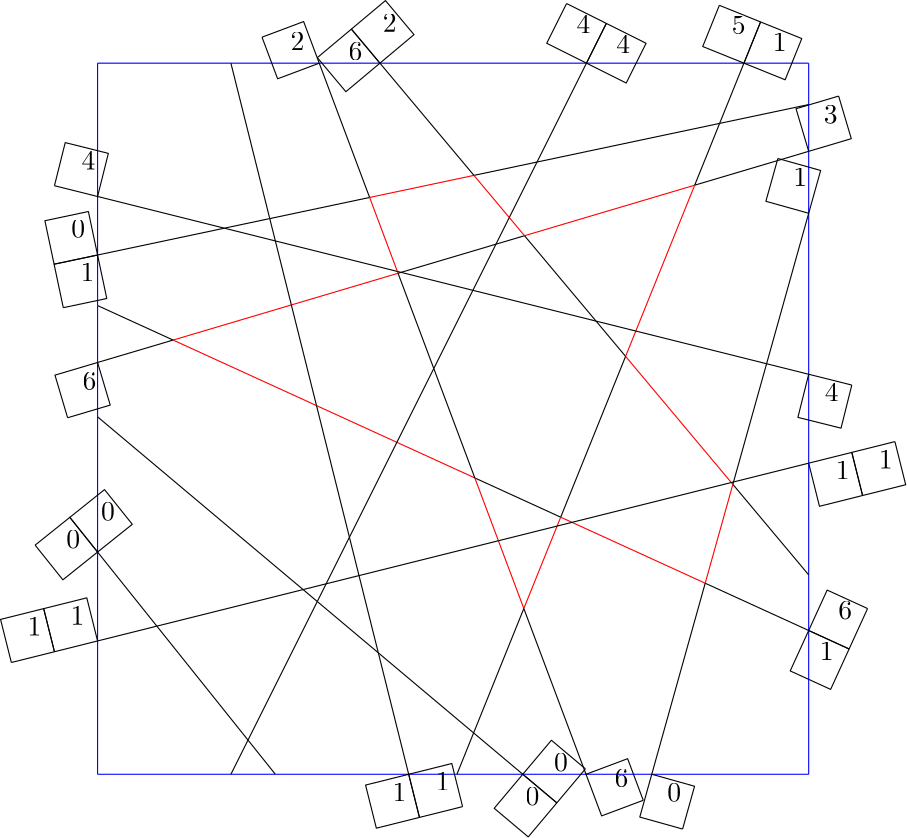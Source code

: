 <?xml version="1.0" encoding="UTF-8"?>
<ipe version="70005" creator="HGeometry"><ipestyle name="basic">
<color name="red" value="1 0 0"/>
<color name="green" value="0 1 0"/>
<color name="blue" value="0 0 1"/>
<color name="yellow" value="1 1 0"/>
<color name="orange" value="1 0.647 0"/>
<color name="gold" value="1 0.843 0"/>
<color name="purple" value="0.627 0.125 0.941"/>
<color name="gray" value="0.745 0.745 0.745"/>
<color name="brown" value="0.647 0.165 0.165"/>
<color name="navy" value="0 0 0.502"/>
<color name="pink" value="1 0.753 0.796"/>
<color name="seagreen" value="0.18 0.545 0.341"/>
<color name="turquoise" value="0.251 0.878 0.816"/>
<color name="violet" value="0.933 0.51 0.933"/>
<color name="darkblue" value="0 0 0.545"/>
<color name="darkcyan" value="0 0.545 0.545"/>
<color name="darkgray" value="0.663 0.663 0.663"/>
<color name="darkgreen" value="0 0.392 0"/>
<color name="darkmagenta" value="0.545 0 0.545"/>
<color name="darkorange" value="1 0.549 0"/>
<color name="darkred" value="0.545 0 0"/>
<color name="lightblue" value="0.678 0.847 0.902"/>
<color name="lightcyan" value="0.878 1 1"/>
<color name="lightgray" value="0.827 0.827 0.827"/>
<color name="lightgreen" value="0.565 0.933 0.565"/>
<color name="lightyellow" value="1 1 0.878"/>
<dashstyle name="dashed" value="[4] 0"/>
<dashstyle name="dotted" value="[1 3] 0"/>
<dashstyle name="dash dotted" value="[4 2 1 2] 0"/>
<dashstyle name="dash dot dotted" value="[4 2 1 2 1 2] 0"/>
<pen name="heavier" value="0.8"/>
<pen name="fat" value="1.2"/>
<pen name="ultrafat" value="2"/>
<textsize name="large" value="\large"/>
<textsize name="Large" value="\Large"/>
<textsize name="LARGE" value="\LARGE"/>
<textsize name="huge" value="\huge"/>
<textsize name="Huge" value="\Huge"/>
<textsize name="small" value="\small"/>
<textsize name="footnote" value="\footnotesize"/>
<textsize name="tiny" value="\tiny"/>
<symbolsize name="small" value="2"/>
<symbolsize name="tiny" value="1.1"/>
<symbolsize name="large" value="5"/>
<arrowsize name="small" value="5"/>
<arrowsize name="tiny" value="3"/>
<arrowsize name="large" value="10"/>
<gridsize name="4 pts" value="4"/>
<gridsize name="8 pts (~3 mm)" value="8"/>
<gridsize name="16 pts (~6 mm)" value="16"/>
<gridsize name="32 pts (~12 mm)" value="32"/>
<gridsize name="10 pts (~3.5 mm)" value="10"/>
<gridsize name="20 pts (~7 mm)" value="20"/>
<gridsize name="14 pts (~5 mm)" value="14"/>
<gridsize name="28 pts (~10 mm)" value="28"/>
<gridsize name="56 pts (~20 mm)" value="56"/>
<anglesize name="90 deg" value="90"/>
<anglesize name="60 deg" value="60"/>
<anglesize name="45 deg" value="45"/>
<anglesize name="30 deg" value="30"/>
<anglesize name="22.5 deg" value="22.5"/>
<symbol name="mark/circle(sx)" transformations="translations">
<path fill="sym-stroke">
0.6 0 0 0.6 0 0 e 0.4 0 0 0.4 0 0 e
</path></symbol>
<symbol name="mark/disk(sx)" transformations="translations">
<path fill="sym-stroke">
0.6 0 0 0.6 0 0 e
</path></symbol>
<symbol name="mark/fdisk(sfx)" transformations="translations">
<group><path fill="sym-fill">
0.5 0 0 0.5 0 0 e
</path><path fill="sym-stroke" fillrule="eofill">
0.6 0 0 0.6 0 0 e 0.4 0 0 0.4 0 0 e
</path></group></symbol>
<symbol name="mark/box(sx)" transformations="translations">
<path fill="sym-stroke" fillrule="eofill">
-0.6 -0.6 m 0.6 -0.6 l 0.6 0.6 l -0.6 0.6 l h
-0.4 -0.4 m 0.4 -0.4 l 0.4 0.4 l -0.4 0.4 l h</path></symbol>
<symbol name="mark/square(sx)" transformations="translations">
<path fill="sym-stroke">
-0.6 -0.6 m 0.6 -0.6 l 0.6 0.6 l -0.6 0.6 l h</path></symbol>
<symbol name="mark/fsquare(sfx)" transformations="translations">
<group><path fill="sym-fill">
-0.5 -0.5 m 0.5 -0.5 l 0.5 0.5 l -0.5 0.5 l h</path>
<path fill="sym-stroke" fillrule="eofill">
-0.6 -0.6 m 0.6 -0.6 l 0.6 0.6 l -0.6 0.6 l h
-0.4 -0.4 m 0.4 -0.4 l 0.4 0.4 l -0.4 0.4 l h</path></group></symbol>
<symbol name="mark/cross(sx)" transformations="translations">
<group><path fill="sym-stroke">
-0.43 -0.57 m 0.57 0.43 l 0.43 0.57 l -0.57 -0.43 l h</path>
<path fill="sym-stroke">
-0.43 0.57 m 0.57 -0.43 l 0.43 -0.57 l -0.57 0.43 l h</path>
</group></symbol>
<symbol name="arrow/arc(spx)">
<path pen="sym-pen" stroke="sym-stroke" fill="sym-stroke">
0 0 m -1.0 0.333 l -1.0 -0.333 l h</path></symbol>
<symbol name="arrow/farc(spx)">
<path pen="sym-pen" stroke="sym-stroke" fill="white">
0 0 m -1.0 0.333 l -1.0 -0.333 l h</path></symbol>
<symbol name="arrow/ptarc(spx)">
<path pen="sym-pen" stroke="sym-stroke" fill="sym-stroke">
0 0 m -1.0 0.333 l -0.8 0 l -1.0 -0.333 l h</path></symbol>
<symbol name="arrow/fptarc(spx)">
<path pen="sym-pen" stroke="sym-stroke" fill="white">
0 0 m -1.0 0.333 l -0.8 0 l -1.0 -0.333 l h</path></symbol>
<symbol name="arrow/fnormal(spx)">
<path pen="sym-pen" stroke="sym-stroke" fill="white">
0 0 m -1.0 0.333 l -1.0 -0.333 l h</path></symbol>
<symbol name="arrow/pointed(spx)">
<path pen="sym-pen" stroke="sym-stroke" fill="sym-stroke">
0 0 m -1.0 0.333 l -0.8 0 l -1.0 -0.333 l h</path></symbol>
<symbol name="arrow/fpointed(spx)">
<path pen="sym-pen" stroke="sym-stroke" fill="white">
0 0 m -1.0 0.333 l -0.8 0 l -1.0 -0.333 l h</path></symbol>
<symbol name="arrow/linear(spx)">
<path pen="sym-pen" stroke="sym-stroke">
-1.0 0.333 m 0 0 l -1.0 -0.333 l</path></symbol>
<symbol name="arrow/fdouble(spx)">
<path pen="sym-pen" stroke="sym-stroke" fill="white">
0 0 m -1.0 0.333 l -1.0 -0.333 l h
-1 0 m -2.0 0.333 l -2.0 -0.333 l h
</path></symbol>
<symbol name="arrow/double(spx)">
<path pen="sym-pen" stroke="sym-stroke" fill="sym-stroke">
0 0 m -1.0 0.333 l -1.0 -0.333 l h
-1 0 m -2.0 0.333 l -2.0 -0.333 l h
</path></symbol>
<tiling name="falling" angle="-60" width="1" step="4"/>
<tiling name="rising" angle="30" width="1" step="4"/>
<textstyle name="center" begin="\begin{center}" end="\end{center}"/>
<textstyle name="itemize" begin="\begin{itemize}" end="\end{itemize}"/>
<textstyle name="item" begin="\begin{itemize}\item{}" end="\end{itemize}"/>
</ipestyle><page><path stroke="blue">-128.0 128.0 m
-112.001785 128.0 -96.00357 128.0 -80.0 128.0 c
</path><path stroke="blue">-80.0 128.0 m
-69.40374 128.0 -58.802116 128.0 -48.2005 128.0 c
</path><path stroke="blue">-48.2005 128.0 m
-40.917866 128.0 -33.635235 128.0 -26.3526 128.0 c
</path><path stroke="blue">-26.3526 128.0 m
-1.5661601 128.0 23.220278 128.0 48.0 128.0 c
</path><path stroke="blue">48.0 128.0 m
66.901146 128.0 85.79557 128.0 104.69 128.0 c
</path><path stroke="blue">104.69 128.0 m
112.46 128.0 120.23 128.0 128.0 128.0 c
</path><path stroke="blue">128.0 128.0 m
128.0 123.035 128.0 118.07 128.0 113.105 c
</path><path stroke="blue">128.0 113.105 m
128.0 107.49133 128.0 101.87767 128.0 96.264 c
</path><path stroke="blue">128.0 96.264 m
128.0 88.8296 128.0 81.3952 128.0 73.9608 c
</path><path stroke="blue">128.0 73.9608 m
128.0 54.640224 128.0 35.319653 128.0 16.0 c
</path><path stroke="blue">128.0 16.0 m
128.0 5.331049 128.0 -5.336981 128.0 -16.0 c
</path><path stroke="blue">128.0 -16.0 m
128.0 -29.408907 128.0 -42.812805 128.0 -56.2167 c
</path><path stroke="blue">128.0 -56.2167 m
128.0 -62.892467 128.0 -69.56823 128.0 -76.244 c
</path><path stroke="blue">128.0 -76.244 m
128.0 -93.496 128.0 -110.748 128.0 -128.0 c
</path><path stroke="blue">128.0 -128.0 m
109.169365 -128.0 90.33873 -128.0 71.5081 -128.0 c
</path><path stroke="blue">71.5081 -128.0 m
63.618565 -128.0 55.729034 -128.0 47.8395 -128.0 c
</path><path stroke="blue">47.8395 -128.0 m
40.2534 -128.0 32.6673 -128.0 25.0812 -128.0 c
</path><path stroke="blue">25.0812 -128.0 m
17.176483 -128.0 9.271767 -128.0 1.36705 -128.0 c
</path><path stroke="blue">1.36705 -128.0 m
-4.4206724 -128.0 -10.208395 -128.0 -16.0 -128.0 c
</path><path stroke="blue">-16.0 -128.0 m
-31.998552 -128.0 -48.000988 -128.0 -64.0 -128.0 c
</path><path stroke="blue">-64.0 -128.0 m
-69.335815 -128.0 -74.668205 -128.0 -80.0 -128.0 c
</path><path stroke="blue">-80.0 -128.0 m
-96.0004 -128.0 -112.0002 -128.0 -128.0 -128.0 c
</path><path stroke="blue">-128.0 -128.0 m
-128.0 -112.00151 -128.0 -96.00301 -128.0 -80.0 c
</path><path stroke="blue">-128.0 -80.0 m
-128.0 -69.33886 -128.0 -58.6732 -128.0 -48.0 c
</path><path stroke="blue">-128.0 -48.0 m
-128.0 -31.77866 -128.0 -15.549787 -128.0 0.67909 c
</path><path stroke="blue">-128.0 0.67909 m
-128.0 7.2031264 -128.0 13.727163 -128.0 20.2512 c
</path><path stroke="blue">-128.0 20.2512 m
-128.0 27.0787 -128.0 33.9062 -128.0 40.7337 c
</path><path stroke="blue">-128.0 40.7337 m
-128.0 46.8026 -128.0 52.8715 -128.0 58.9404 c
</path><path stroke="blue">-128.0 58.9404 m
-128.0 65.96269 -128.0 72.98499 -128.0 80.0 c
</path><path stroke="blue">-128.0 80.0 m
-128.0 96.00486 -128.0 112.002426 -128.0 128.0 c
</path><path stroke="black">-128.0 58.9404 m
-112.79146 62.158226 -97.58292 65.37605 -82.374725 68.5937 c
</path><path stroke="black">-82.374725 68.5937 m
-76.91898 69.74813 -71.4636 70.90239 -66.01389 72.0553 c
</path><path stroke="black">-66.01389 72.0553 m
-54.027477 74.59152 -42.046738 77.12641 -30.066 79.6613 c
</path><path stroke="red">-30.066 79.6613 m
-17.546837 82.310135 -5.0276732 84.95897 7.49149 87.6078 c
</path><path stroke="black">7.49149 87.6078 m
15.061985 89.20958 22.63248 90.811356 30.206821 92.413765 c
</path><path stroke="black">30.206821 92.413765 m
52.115482 97.04942 74.02799 101.685715 95.9405 106.322 c
</path><path stroke="black">95.9405 106.322 m
106.627 108.583 117.3135 110.844 128.0 113.105 c
</path><path stroke="black">-128.0 20.2512 m
-118.94334 22.940332 -109.886665 25.629467 -100.83 28.3186 c
</path><path stroke="red">-100.83 28.3186 m
-86.6325 32.534206 -72.43499 36.74981 -58.241066 40.964355 c
</path><path stroke="red">-58.241066 40.964355 m
-45.434193 44.767044 -32.630898 48.568672 -19.8276 52.3703 c
</path><path stroke="black">-19.8276 52.3703 m
-19.470127 52.47644 -19.112656 52.582584 -18.755234 52.688797 c
</path><path stroke="black">-18.755234 52.688797 m
-7.364219 56.070976 4.026744 59.453224 15.417759 62.835476 c
</path><path stroke="black">15.417759 62.835476 m
18.842405 63.852352 22.267103 64.869225 25.6918 65.8861 c
</path><path stroke="red">25.6918 65.8861 m
46.115566 71.95043 66.53933 78.01476 86.9631 84.0791 c
</path><path stroke="black">86.9631 84.0791 m
100.64207 88.14073 114.32103 92.20237 128.0 96.264 c
</path><path stroke="black">-128.0 0.67909 m
-103.340324 -20.049576 -78.68066 -40.77824 -54.02261 -61.50578 c
</path><path stroke="black">-54.02261 -61.50578 m
-52.316135 -62.939983 -50.611286 -64.37306 -48.904087 -65.8081 c
</path><path stroke="black">-48.904087 -65.8081 m
-41.580288 -71.964424 -34.25413 -78.12272 -26.930298 -84.27893 c
</path><path stroke="black">-26.930298 -84.27893 m
-15.493941 -93.892334 -4.0599046 -103.50367 7.37413 -113.115 c
</path><path stroke="black">7.37413 -113.115 m
13.276486 -118.07667 19.178843 -123.03833 25.0812 -128.0 c
</path><path stroke="black">-128.0 40.7337 m
-118.94334 36.595333 -109.886665 32.456966 -100.83 28.3186 c
</path><path stroke="red">-100.83 28.3186 m
-83.612305 20.451063 -66.39461 12.583527 -49.17926 4.717159 c
</path><path stroke="red">-49.17926 4.717159 m
-39.534653 0.31000832 -29.892391 -4.0959735 -20.250742 -8.501569 c
</path><path stroke="red">-20.250742 -8.501569 m
-10.893022 -12.7776375 -1.5359162 -17.053318 7.82119 -21.329 c
</path><path stroke="black">7.82119 -21.329 m
18.121193 -26.035534 28.421198 -30.742067 38.7212 -35.4486 c
</path><path stroke="red">38.7212 -35.4486 m
40.073914 -36.066715 41.42663 -36.684826 42.782566 -37.304333 c
</path><path stroke="red">42.782566 -37.304333 m
58.76846 -44.60906 74.75758 -51.91518 90.7467 -59.2213 c
</path><path stroke="black">90.7467 -59.2213 m
103.16447 -64.89553 115.58223 -70.56976 128.0 -76.244 c
</path><path stroke="black">-48.2005 128.0 m
-42.155666 111.8871 -36.110832 95.7742 -30.066 79.6613 c
</path><path stroke="red">-30.066 79.6613 m
-26.73402 70.77973 -23.40204 61.898163 -20.070618 53.017643 c
</path><path stroke="red">-20.070618 53.017643 m
-19.98924 52.801163 -19.90842 52.58573 -19.8276 52.3703 c
</path><path stroke="black">-19.8276 52.3703 m
-15.540102 40.94175 -11.252605 29.5132 -6.962024 18.07588 c
</path><path stroke="black">-6.962024 18.07588 m
-2.036342 4.946768 2.8924243 -8.191116 7.82119 -21.329 c
</path><path stroke="red">7.82119 -21.329 m
10.647042 -28.861456 13.472896 -36.393913 16.298359 -43.9254 c
</path><path stroke="red">16.298359 -43.9254 m
19.349865 -52.05928 22.400982 -60.192184 25.4521 -68.3251 c
</path><path stroke="black">25.4521 -68.3251 m
32.914566 -88.216736 40.377033 -108.10837 47.8395 -128.0 c
</path><path stroke="black">-26.3526 128.0 m
-15.071237 114.535934 -3.7898736 101.07187 7.49149 87.6078 c
</path><path stroke="red">7.49149 87.6078 m
11.732008 82.54683 15.9725275 77.485855 20.212654 72.425316 c
</path><path stroke="red">20.212654 72.425316 m
22.039297 70.245285 23.86555 68.0657 25.6918 65.8861 c
</path><path stroke="black">25.6918 65.8861 m
34.279987 55.63627 42.868176 45.386436 51.457325 35.13566 c
</path><path stroke="black">51.457325 35.13566 m
55.000343 30.906935 58.544323 26.677269 62.0883 22.4476 c
</path><path stroke="red">62.0883 22.4476 m
74.77223 7.309707 87.45616 -7.828185 100.13922 -22.965162 c
</path><path stroke="red">100.13922 -22.965162 m
100.327065 -23.18922 100.51403 -23.41236 100.701 -23.6355 c
</path><path stroke="black">100.701 -23.6355 m
109.80067 -34.4959 118.90033 -45.3563 128.0 -56.2167 c
</path><path stroke="black">104.69 128.0 m
101.7735 120.774 98.857 113.548 95.9405 106.322 c
</path><path stroke="black">95.9405 106.322 m
92.94804 98.9077 89.95557 91.4934 86.9631 84.0791 c
</path><path stroke="red">86.9631 84.0791 m
79.897224 66.572205 72.831345 49.065308 65.76533 31.55862 c
</path><path stroke="red">65.76533 31.55862 m
64.53975 28.521473 63.314022 25.484537 62.0883 22.4476 c
</path><path stroke="black">62.0883 22.4476 m
54.299267 3.1488671 46.510235 -16.149866 38.7212 -35.4486 c
</path><path stroke="red">38.7212 -35.4486 m
38.292503 -36.510773 37.863804 -37.572945 37.43224 -38.64196 c
</path><path stroke="red">37.43224 -38.64196 m
33.440773 -48.531776 29.446436 -58.428436 25.4521 -68.3251 c
</path><path stroke="black">25.4521 -68.3251 m
19.42611 -83.255066 13.40012 -98.185036 7.37413 -113.115 c
</path><path stroke="black">7.37413 -113.115 m
5.37177 -118.07667 3.3694098 -123.03833 1.36705 -128.0 c
</path><path stroke="black">128.0 73.9608 m
122.94864 55.901752 117.897285 37.842705 112.8472 19.788258 c
</path><path stroke="black">112.8472 19.788258 m
108.87926 5.602487 104.9126 -8.578682 100.94483 -22.763777 c
</path><path stroke="black">100.94483 -22.763777 m
100.86429 -23.051733 100.782646 -23.343616 100.701 -23.6355 c
</path><path stroke="red">100.701 -23.6355 m
97.3829 -35.497433 94.0648 -47.359367 90.7467 -59.2213 c
</path><path stroke="black">90.7467 -59.2213 m
84.33383 -82.14753 77.92097 -105.07377 71.5081 -128.0 c
</path><path stroke="black">-128.0 -80.0 m
-120.88802 -78.22201 -113.77604 -76.44401 -106.666565 -74.66667 c
</path><path stroke="black">-106.666565 -74.66667 m
-89.11719 -70.2793 -71.57031 -65.89258 -54.02261 -61.50578 c
</path><path stroke="black">-54.02261 -61.50578 m
-51.252605 -60.813152 -48.48177 -60.12044 -45.714233 -59.428406 c
</path><path stroke="black">-45.714233 -59.428406 m
-41.76823 -58.44206 -37.82552 -57.45638 -33.882385 -56.470398 c
</path><path stroke="black">-33.882385 -56.470398 m
-17.153646 -52.28841 -0.42447853 -48.10612 16.298359 -43.9254 c
</path><path stroke="black">16.298359 -43.9254 m
23.346354 -42.16341 30.388021 -40.402996 37.43224 -38.64196 c
</path><path stroke="black">37.43224 -38.64196 m
39.216145 -38.195965 41.002605 -37.749348 42.782566 -37.304333 c
</path><path stroke="black">42.782566 -37.304333 m
61.903645 -32.52409 81.01823 -27.745443 100.13922 -22.965162 c
</path><path stroke="black">100.13922 -22.965162 m
100.40365 -22.899088 100.67448 -22.83138 100.94483 -22.763777 c
</path><path stroke="black">100.94483 -22.763777 m
109.96354 -20.509115 118.98177 -18.254557 128.0 -16.0 c
</path><path stroke="black">-80.0 128.0 m
-75.33789 109.35156 -70.67578 90.703125 -66.01389 72.0553 c
</path><path stroke="black">-66.01389 72.0553 m
-65.3431 69.3724 -64.67252 66.6901 -64.0 64.0 c
</path><path stroke="black">-64.0 64.0 m
-62.078777 56.315105 -60.159504 48.63802 -58.241066 40.964355 c
</path><path stroke="black">-58.241066 40.964355 m
-55.219402 28.877605 -52.198566 16.794271 -49.17926 4.717159 c
</path><path stroke="black">-49.17926 4.717159 m
-45.229816 -11.0807295 -41.281902 -26.872396 -37.333313 -42.666504 c
</path><path stroke="black">-37.333313 -42.666504 m
-36.18294 -47.26823 -35.031902 -51.872395 -33.882385 -56.470398 c
</path><path stroke="black">-33.882385 -56.470398 m
-31.564453 -65.74219 -29.248047 -75.00781 -26.930298 -84.27893 c
</path><path stroke="black">-26.930298 -84.27893 m
-23.28776 -98.84896 -19.64388 -113.42448 -16.0 -128.0 c
</path><path stroke="black">128.0 16.0 m
122.95052 17.26237 117.90104 18.52474 112.8472 19.788258 c
</path><path stroke="black">112.8472 19.788258 m
97.15365 23.711588 81.45573 27.636068 65.76533 31.55862 c
</path><path stroke="black">65.76533 31.55862 m
60.992188 32.751953 56.226563 33.94336 51.457325 35.13566 c
</path><path stroke="black">51.457325 35.13566 m
36.679688 38.83008 21.898438 42.52539 7.110962 46.22223 c
</path><path stroke="black">7.110962 46.22223 m
-1.5078125 48.376953 -10.1328125 50.533203 -18.755234 52.688797 c
</path><path stroke="black">-18.755234 52.688797 m
-19.195313 52.79883 -19.632813 52.908203 -20.070618 53.017643 c
</path><path stroke="black">-20.070618 53.017643 m
-34.710938 56.677734 -49.351563 60.33789 -64.0 64.0 c
</path><path stroke="black">-64.0 64.0 m
-70.1276 65.5319 -76.2474 67.06185 -82.374725 68.5937 c
</path><path stroke="black">-82.374725 68.5937 m
-97.578125 72.39453 -112.78906 76.197266 -128.0 80.0 c
</path><path stroke="black">48.0 128.0 m
42.06901 116.13802 36.13802 104.27604 30.206821 92.413765 c
</path><path stroke="black">30.206821 92.413765 m
26.876303 85.7526 23.545572 79.09115 20.212654 72.425316 c
</path><path stroke="black">20.212654 72.425316 m
18.615885 69.23177 17.016928 66.03385 15.417759 62.835476 c
</path><path stroke="black">15.417759 62.835476 m
12.649739 57.29948 9.881511 51.76302 7.110962 46.22223 c
</path><path stroke="black">7.110962 46.22223 m
2.4205732 36.841145 -2.2721355 27.455729 -6.962024 18.07588 c
</path><path stroke="black">-6.962024 18.07588 m
-11.394531 9.2109375 -15.824218 0.35156298 -20.250742 -8.501569 c
</path><path stroke="black">-20.250742 -8.501569 m
-25.946615 -19.893229 -31.639322 -31.278646 -37.333313 -42.666504 c
</path><path stroke="black">-37.333313 -42.666504 m
-40.1263 -48.252605 -42.920574 -53.841145 -45.714233 -59.428406 c
</path><path stroke="black">-45.714233 -59.428406 m
-46.777344 -61.554688 -47.839844 -63.679688 -48.904087 -65.8081 c
</path><path stroke="black">-48.904087 -65.8081 m
-57.21745 -82.4349 -65.532555 -99.0651 -73.84601 -115.692154 c
</path><path stroke="black">-73.84601 -115.692154 m
-75.89844 -119.796875 -77.94922 -123.89844 -80.0 -128.0 c
</path><path stroke="black">-128.0 -48.0 m
-120.88932 -56.888348 -113.77865 -65.776695 -106.666565 -74.66667 c
</path><path stroke="black">-106.666565 -74.66667 m
-95.72787 -88.34017 -84.78776 -102.0153 -73.84601 -115.692154 c
</path><path stroke="black">-73.84601 -115.692154 m
-70.5651 -119.79362 -67.282555 -123.89681 -64.0 -128.0 c
</path><path>48.0 128.0 m
48.0 128.0 l
</path><group><text pos="44.42229 138.73312" type="label">4</text><path>40.84458 149.46625 m
55.15542 142.31082 l
48.0 128.0 l
33.689163 135.15543 l
40.84458 149.46625 l
</path></group><path>-128.0 -48.0 m
-128.0 -48.0 l
</path><group><text pos="-139.2445 -46.750614" type="label">0</text><path>-150.48901 -45.50123 m
-137.99512 -35.506104 l
-128.0 -48.0 l
-140.4939 -57.995125 l
-150.48901 -45.50123 l
</path></group><path>-16.0 -128.0 m
-16.0 -128.0 l
</path><group><text pos="-21.820856 -137.70143" type="label">1</text><path>-12.119431 -143.52228 m
-27.641712 -147.40286 l
-31.522282 -131.88058 l
-16.0 -128.0 l
-12.119431 -143.52228 l
</path></group><path>104.69 128.0 m
104.69 128.0 l
</path><group><text pos="100.265686 138.41275" type="label">5</text><path>95.84137 148.8255 m
110.67844 142.83707 l
104.69 128.0 l
89.852936 133.98843 l
95.84137 148.8255 l
</path></group><path>25.0812 -128.0 m
25.0812 -128.0 l
</path><group><text pos="26.05717 -139.27153" type="label">0</text><path>37.328705 -138.29556 m
27.033142 -150.54306 l
14.785637 -140.2475 l
25.0812 -127.99999 l
37.328705 -138.29556 l
</path></group><path>-48.2005 128.0 m
-48.2005 128.0 l
</path><group><text pos="-58.50076 132.68025" type="label">2</text><path>-68.80102 137.3605 m
-53.82051 142.9805 l
-48.2005 128.0 l
-63.181007 122.38 l
-68.80102 137.3605 l
</path></group><path>128.0 73.9608 m
128.0 73.9608 l
</path><group><text pos="122.450714 83.820076" type="label">1</text><path>116.90142 93.67935 m
132.31 89.36937 l
128.0 73.9608 l
112.59144 78.27078 l
116.90142 93.67935 l
</path></group><path>128.0 -76.244 m
128.0 -76.244 l
</path><group><text pos="131.95145 -86.84523" type="label">1</text><path>142.55267 -82.89378 m
135.9029 -97.44646 l
121.35022 -90.79668 l
128.0 -76.244 l
142.55267 -82.89378 l
</path></group><path>-26.3526 128.0 m
-26.3526 128.0 l
</path><group><text pos="-37.62255 128.99408" type="label">6</text><path>-48.8925 129.98816 m
-36.62847 140.26404 l
-26.3526 128.0 l
-38.61663 117.72412 l
-48.8925 129.98816 l
</path></group><path>128.0 -16.0 m
128.0 -16.0 l
</path><group><text pos="137.70143 -21.820854" type="label">1</text><path>143.52228 -12.11943 m
147.40286 -27.641708 l
131.88058 -31.522278 l
128.0 -15.999999 l
143.52228 -12.11943 l
</path></group><group><text pos="153.22371 -17.940285" type="label">1</text><path>159.04456 -8.23886 m
162.92514 -23.761139 l
147.40286 -27.641708 l
143.52228 -12.11943 l
159.04456 -8.23886 l
</path></group><path>128.0 16.0 m
128.0 16.0 l
</path><group><text pos="133.82085 6.298575" type="label">4</text><path>143.52228 12.119431 m
139.6417 -3.4028506 l
124.11942 0.47771978 l
127.99999 16.0 l
143.52228 12.119431 l
</path></group><path>71.5081 -128.0 m
71.5081 -128.0 l
</path><group><text pos="77.05736 -137.8593" type="label">0</text><path>82.60661 -147.7186 m
67.19806 -143.40857 l
71.5081 -127.99999 l
86.91666 -132.31003 l
82.60661 -147.7186 l
</path></group><path>-128.0 20.2512 m
-128.0 20.2512 l
</path><group><text pos="-133.39194 10.305001" type="label">6</text><path>-138.78387 0.35880184 m
-143.33813 15.69695 l
-127.999985 20.251202 l
-123.44574 4.9130526 l
-138.78387 0.35880184 l
</path></group><path>-128.0 58.9404 m
-128.0 58.9404 l
</path><group><text pos="-134.17076 49.457684" type="label">1</text><path>-140.34152 39.974968 m
-143.65347 55.628433 l
-128.00002 58.9404 l
-124.68805 43.286934 l
-140.34152 39.974968 l
</path></group><path>104.69 128.0 m
104.69 128.0 l
</path><group><text pos="115.10275 132.42432" type="label">1</text><path>110.67844 142.83707 m
125.5155 136.84863 l
119.52707 122.011566 l
104.69 128.0 l
110.67844 142.83707 l
</path></group><path>48.0 128.0 m
48.0 128.0 l
</path><group><text pos="58.733128 131.5777" type="label">4</text><path>55.15542 142.31082 m
69.466255 135.1554 l
62.310837 120.844574 l
48.0 127.999985 l
55.15542 142.31082 l
</path></group><path>-26.3526 128.0 m
-26.3526 128.0 l
</path><group><text pos="-25.35852 139.26996" type="label">2</text><path>-36.62847 140.26404 m
-24.36444 150.53992 l
-14.088569 138.27588 l
-26.3526 128.0 l
-36.62847 140.26404 l
</path></group><path>47.8395 -128.0 m
47.8395 -128.0 l
</path><group><text pos="58.139763 -132.68024" type="label">6</text><path>68.440025 -137.36047 m
53.459526 -142.9805 l
47.8395 -128.0 l
62.82 -122.379974 l
68.440025 -137.36047 l
</path></group><path>-16.0 -128.0 m
-16.0 -128.0 l
</path><group><text pos="-6.298575 -133.82085" type="label">1</text><path>3.4028506 -139.6417 m
-12.119431 -143.52228 l
-16.0 -127.99999 l
-0.47771978 -124.11942 l
3.4028506 -139.6417 l
</path></group><path>-128.0 80.0 m
-128.0 80.0 l
</path><group><text pos="-133.82085 89.70142" type="label">4</text><path>-143.52228 83.88057 m
-139.6417 99.40285 l
-124.11942 95.52228 l
-127.99999 80.0 l
-143.52228 83.88057 l
</path></group><path>-128.0 58.9404 m
-128.0 58.9404 l
</path><group><text pos="-137.48271 65.111145" type="label">0</text><path>-143.65347 55.62843 m
-146.96542 71.28189 l
-131.31195 74.59386 l
-127.99999 58.940395 l
-143.65347 55.62843 l
</path></group><path>128.0 -76.244 m
128.0 -76.244 l
</path><group><text pos="138.60123 -72.29256" type="label">6</text><path>149.20245 -68.34111 m
142.55267 -82.89378 l
128.0 -76.244 l
134.64978 -61.691326 l
149.20245 -68.34111 l
</path></group><path>128.0 96.264 m
128.0 96.264 l
</path><group><text pos="133.39192 106.210205" type="label">3</text><path>138.78384 116.15641 m
143.33813 100.818275 l
127.99999 96.264 l
123.44572 111.602135 l
138.78384 116.15641 l
</path></group><path>25.0812 -128.0 m
25.0812 -128.0 l
</path><group><text pos="36.352734 -127.024025" type="label">0</text><path>47.624268 -126.04804 m
37.328705 -138.29555 l
25.0812 -128.0 l
35.376762 -115.75249 l
47.624268 -126.04804 l
</path></group><path>-128.0 -48.0 m
-128.0 -48.0 l
</path><group><text pos="-126.75061 -36.75549" type="label">0</text><path>-137.99512 -35.5061 m
-125.50122 -25.510979 l
-115.5061 -38.004875 l
-128.0 -48.0 l
-137.99512 -35.5061 l
</path></group><path>-128.0 -80.0 m
-128.0 -80.0 l
</path><group><text pos="-137.70142 -74.179146" type="label">1</text><path>-143.52228 -83.88057 m
-147.40283 -68.35829 l
-131.88055 -64.47772 l
-127.99999 -80.0 l
-143.52228 -83.88057 l
</path></group><group><text pos="-153.2237 -78.059715" type="label">1</text><path>-159.04456 -87.76114 m
-162.92511 -72.23886 l
-147.40283 -68.35829 l
-143.52228 -83.88057 l
-159.04456 -87.76114 l
</path></group></page></ipe>